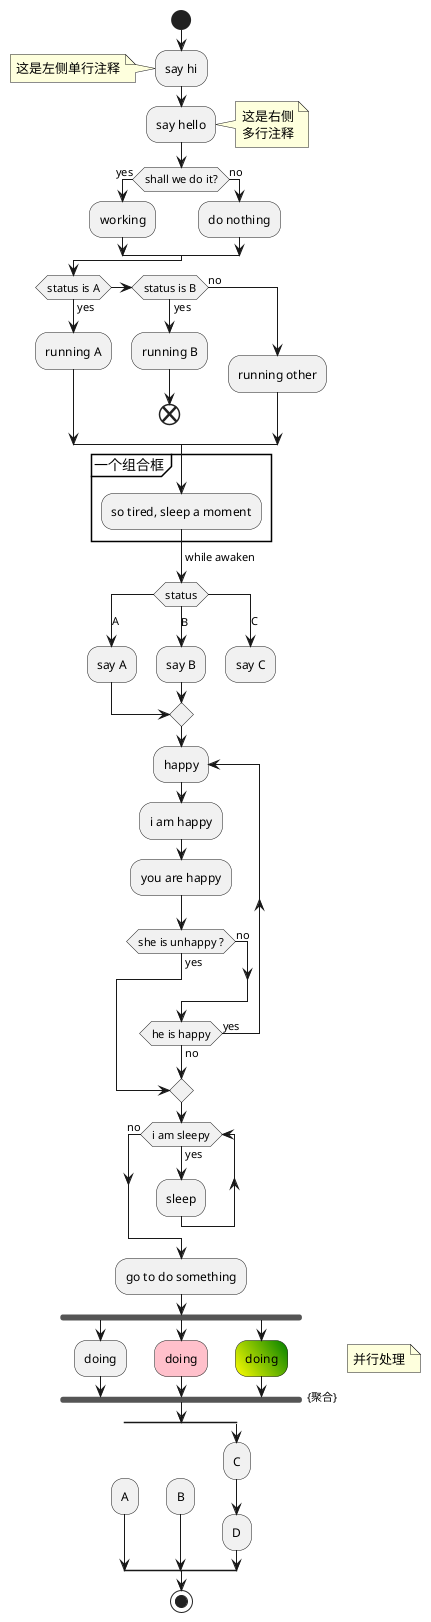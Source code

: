 @startuml

'活动图：就是平常说的流程图，用于描述系统的活动

'起点
start
'设置条件语句的结束样式
skinparam ConditionEndStyle hline

'活动标签(activity label)以冒号开始，以分号结束
'默认按定义顺序自动连接
:say hi;
'给活动标签添加注释
note left: 这是左侧单行注释
:say hello;
note right
    这是右侧
    多行注释
end note

'条件判断
if (shall we do it?) then (yes)
    :working;
else (no)
    :do nothing;
endif

'多条件判断(if-elseif)
if (status is A) then (yes)
    :running A;
elseif (status is B) then (yes)
    :running B;
    end
else (no)
    :running other;
endif

'组合框
group 一个组合框
:so tired, sleep a moment;
'给箭头加文字
-> while awaken;
endgroup

'多条件判断(switch)
switch (status)
case (A)
    :say A;
case (B)
    :say B;
case (C)
    :say C;
    kill
endswitch

'循环
repeat :happy;
    :i am happy;
    :you are happy;
    if (she is unhappy ?) then (yes)
        break
    else (no)
    endif
repeat while (he is happy) is (yes) not (no)

while (i am sleepy) is (yes)
    :sleep;
endwhile (no)
    :go to do something;

'并行处理
fork
    :doing;
fork again
    #pink:doing;
fork again
    #yellow\green:doing;
end fork {聚合}
note right: 并行处理

'分割
split
    '隐藏输入连接线
    -[hidden]->
    :A;
split again
    -[hidden]->
    :B;
split again
    :C;
    :D;
end split

'终点
stop

@enduml